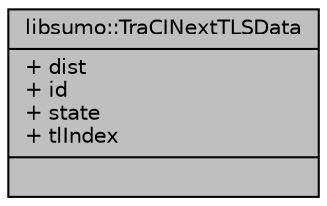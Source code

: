 digraph "libsumo::TraCINextTLSData"
{
  edge [fontname="Helvetica",fontsize="10",labelfontname="Helvetica",labelfontsize="10"];
  node [fontname="Helvetica",fontsize="10",shape=record];
  Node1 [label="{libsumo::TraCINextTLSData\n|+ dist\l+ id\l+ state\l+ tlIndex\l|}",height=0.2,width=0.4,color="black", fillcolor="grey75", style="filled", fontcolor="black"];
}
